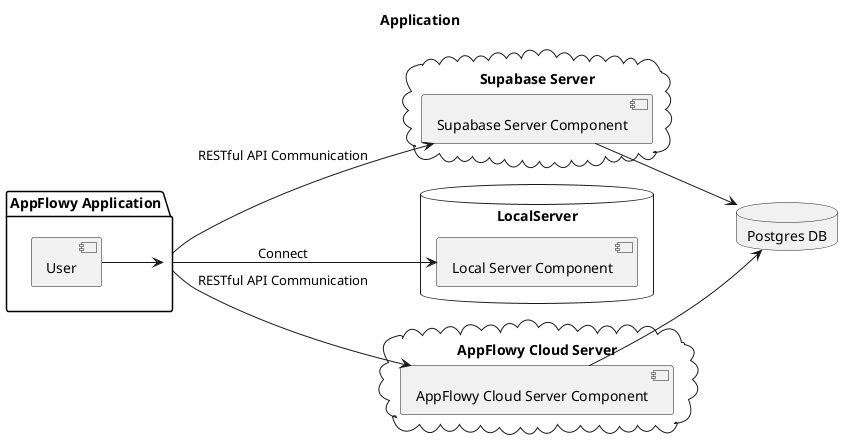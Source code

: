 @startuml
title "Application"
left to right direction
package "AppFlowy Application" {
  [User]
}

cloud "Supabase Server" {
  [Supabase Server Component]
}

database "LocalServer" {
  [Local Server Component]
}

database "Postgres DB" {
}

cloud "AppFlowy Cloud Server" {
  [AppFlowy Cloud Server Component]
}

User --> [AppFlowy Application]

[AppFlowy Application] --> [Local Server Component] : Connect

[AppFlowy Application] --> [Supabase Server Component] : RESTful API Communication

[AppFlowy Application] --> [AppFlowy Cloud Server Component] : RESTful API Communication

[Supabase Server Component] --> [Postgres DB]
[AppFlowy Cloud Server Component] --> [Postgres DB]

@enduml


@startuml
left to right direction

interface AppFlowyServer {
  + enable_sync(_enable: bool)
  + user_service(): Arc<dyn UserService>
  + folder_service(): Arc<dyn FolderCloudService>
  + database_service(): Arc<dyn DatabaseCloudService>
  + document_service(): Arc<dyn DocumentCloudService>
  + collab_storage(): Option<Arc<dyn RemoteCollabStorage>>
}

class SupabaseServer {
  + enable_sync(_enable: bool)
  + user_service(): Arc<dyn UserService>
  + folder_service(): Arc<dyn FolderCloudService>
  + database_service(): Arc<dyn DatabaseCloudService>
  + document_service(): Arc<dyn DocumentCloudService>
  + collab_storage(): Option<Arc<dyn RemoteCollabStorage>>
}

class SelfHostServer {
  + user_service(): Arc<dyn UserService>
  + folder_service(): Arc<dyn FolderCloudService>
  + database_service(): Arc<dyn DatabaseCloudService>
  + document_service(): Arc<dyn DocumentCloudService>
  + collab_storage(): Option<Arc<dyn RemoteCollabStorage>>
}

class LocalServer {
  + user_service(): Arc<dyn UserService>
  + folder_service(): Arc<dyn FolderCloudService>
  + database_service(): Arc<dyn DatabaseCloudService>
  + document_service(): Arc<dyn DocumentCloudService>
  + collab_storage(): Option<Arc<dyn RemoteCollabStorage>>
}

SupabaseServer -u-|> AppFlowyServer
SelfHostServer -u-|> AppFlowyServer
LocalServer -u-|> AppFlowyServer

@enduml
